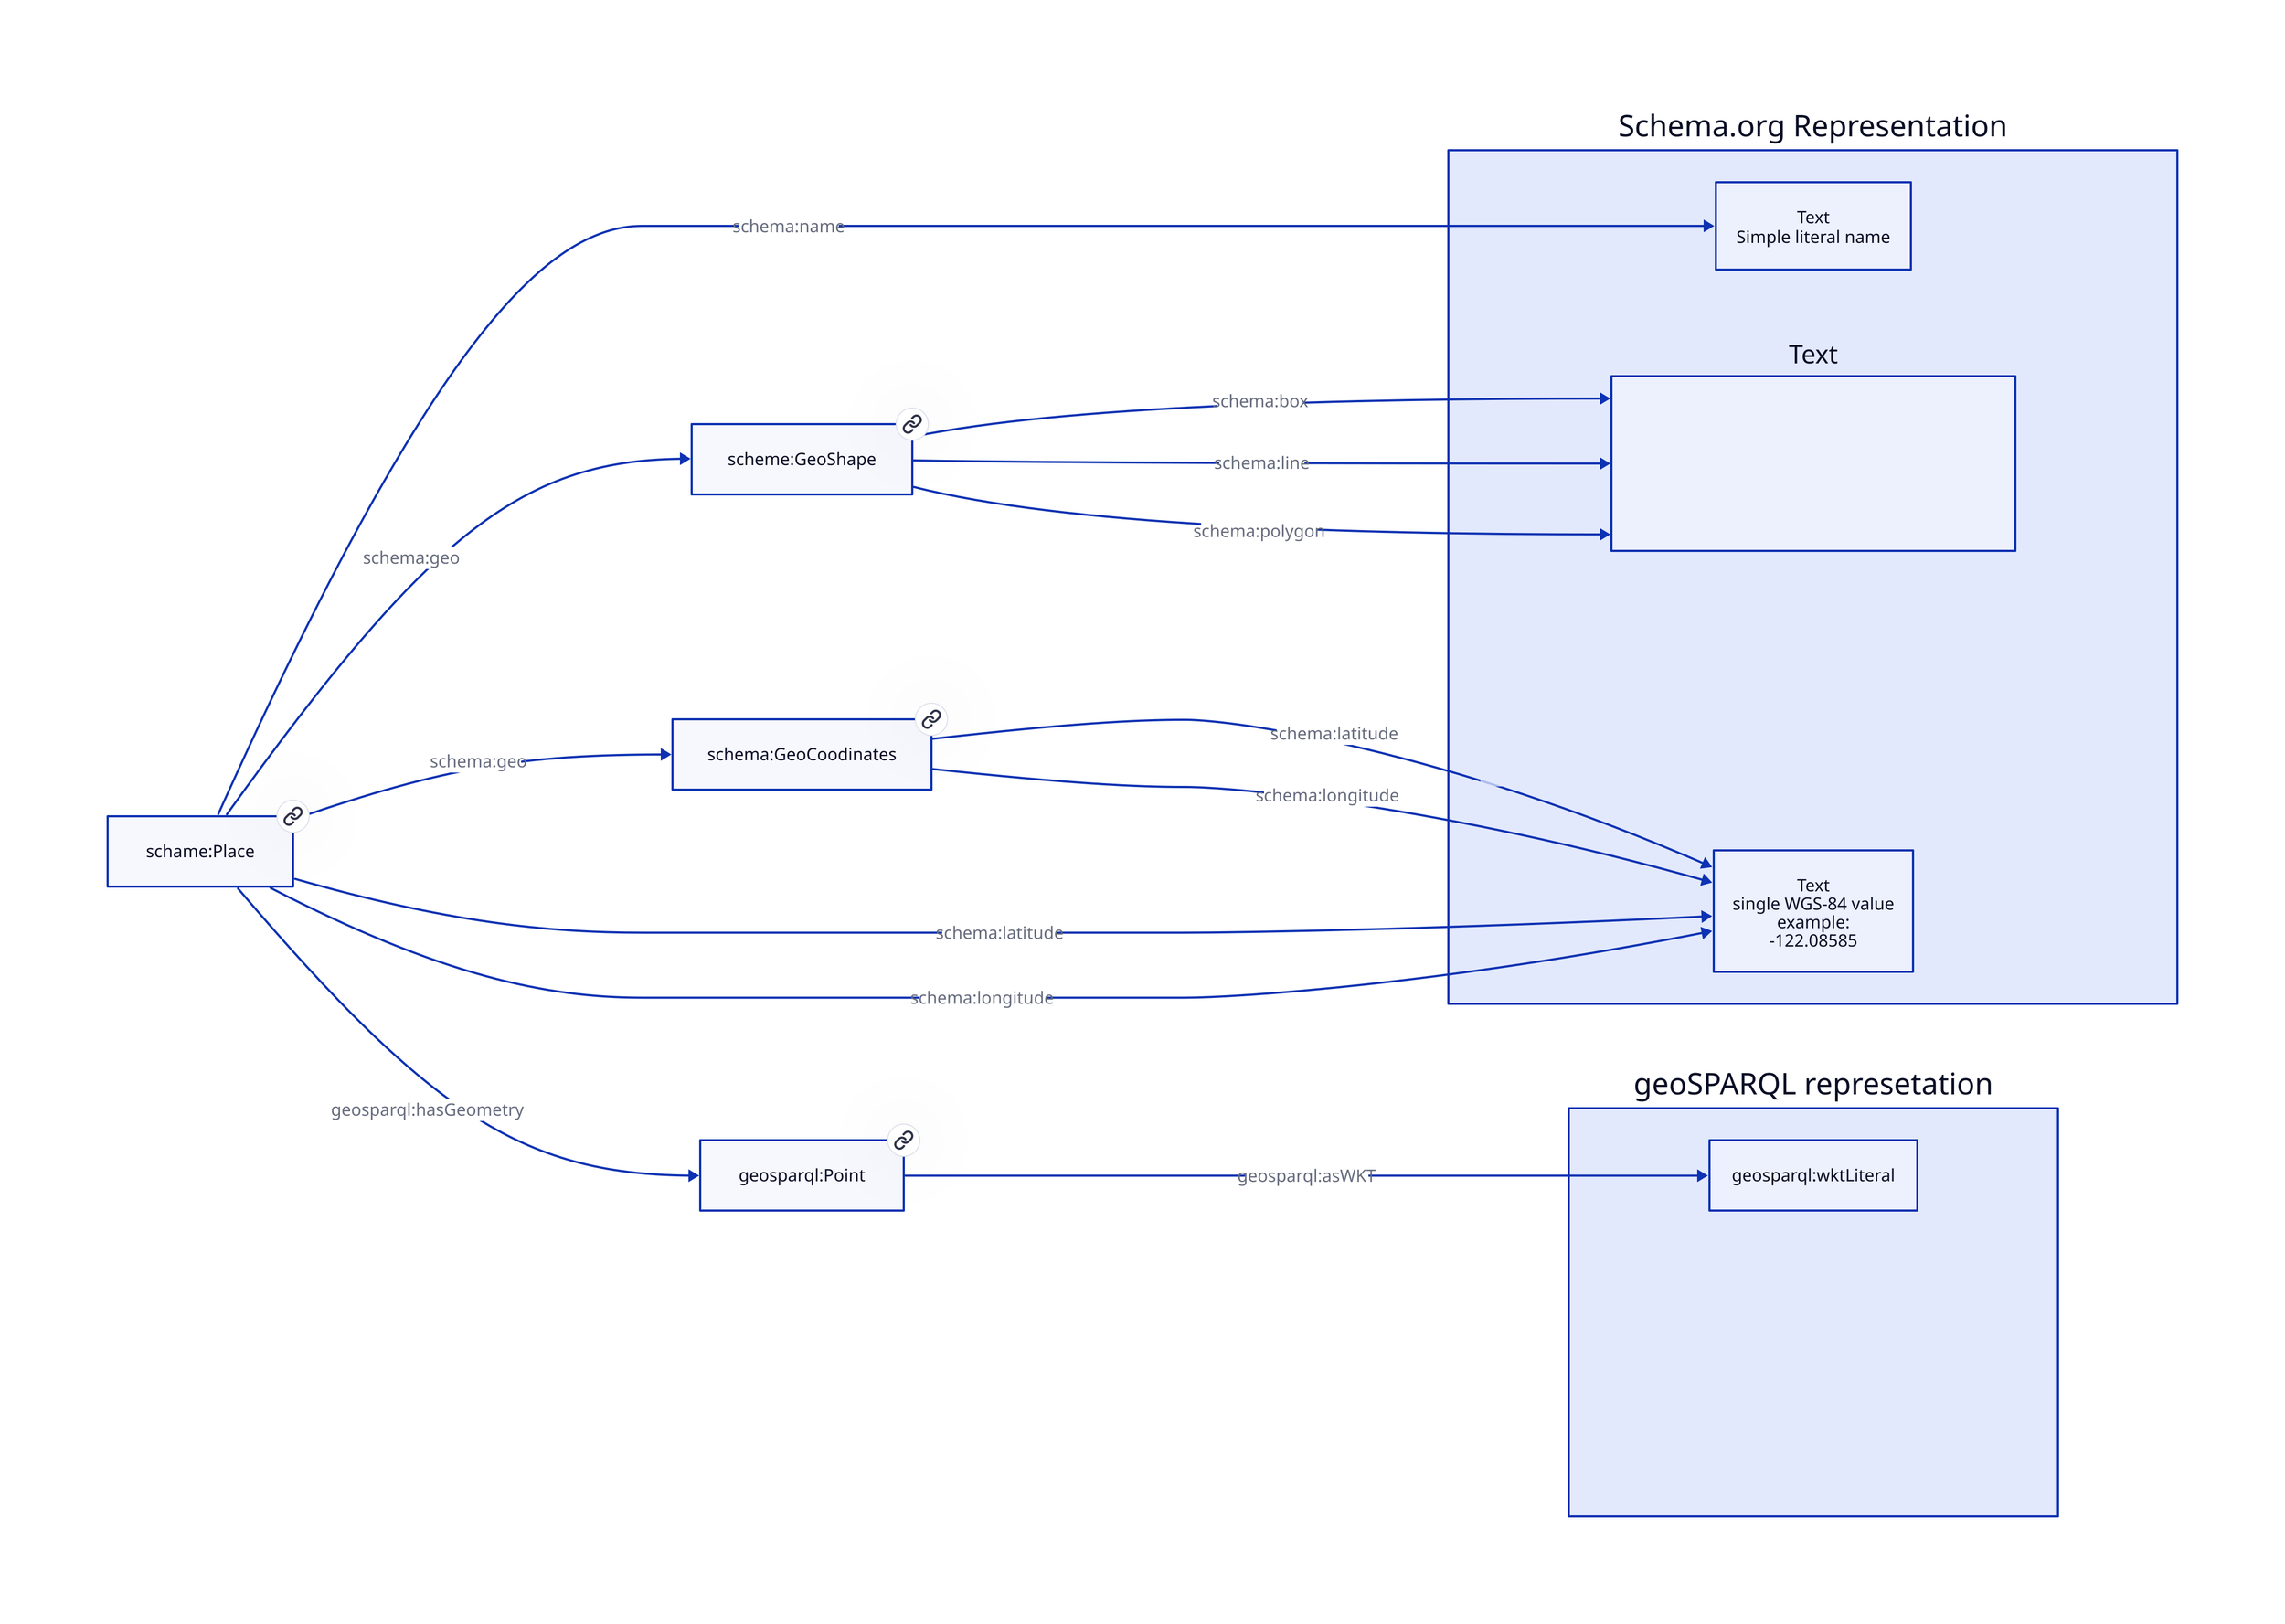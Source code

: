 direction: right

P: schame:Place {
  link: https://schema.org/Place
}

GS: scheme:GeoShape {
  link: https://schema.org/GeoShape
}

GC: schema:GeoCoodinates {
  link: https://schema.org/GeoCoordinates
}



srep: Schema.org Representation {
    t0: Text\nSimple literal name 
    t1: Text { note: |md 
BOX ``` 30 10 10 30 ```

LINE ``` 30 10 10 30 ```

POLYGON ``` 30 10 40 40 20 40 10 20 30 10 ``` | }

note2: |md

# Notes:

For POINT you need to use the latitude and longitude properties as noted in the diagram.

Schema.org does not explicately declare x,y or y,x.  OIH request you use WKT order of long,lat.

Pairs are to be space separated, so it ends up as a string with out delimiters.
|

    t2: Text\nsingle WGS-84 value\n example:\n -122.08585 
}

P -> srep.t0: schema:name

P -> GS: schema:geo
P -> GC: schema:geo

GS -> srep.t1: schema:box
GS -> srep.t1: schema:line
GS -> srep.t1: schema:polygon

GC -> srep.t2: schema:latitude
GC -> srep.t2: schema:longitude

P -> srep.t2: schema:latitude
P -> srep.t2: schema:longitude

gsP: geosparql:Point {
   link: https://github.com/opengeospatial/ogc-geosparql
}

grep: geoSPARQL represetation {
gswkt: geosparql:wktLiteral

note1: |md

# WKT Literal examples

```
POINT (30 10) 
LINESTRING (30 10, 10 30, 40 40)
POLYGON ((30 10, 40 40, 20 40, 10 20, 30 10))
```

Note that WKT is x,y so long,lat
|

}

P -> gsP: geosparql:hasGeometry
gsP -> grep.gswkt: geosparql:asWKT



